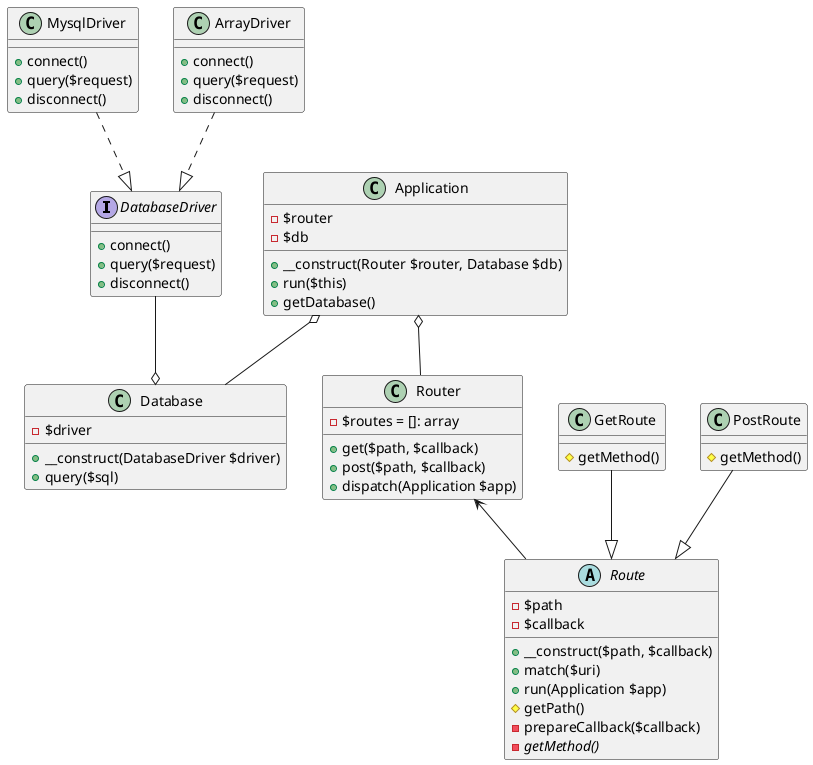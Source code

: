 @startuml

interface DatabaseDriver {
+ connect()
+ query($request)
+ disconnect()
}

abstract class Route {
- $path
- $callback
+ __construct($path, $callback)
+ match($uri)
+ run(Application $app)
# getPath()
- prepareCallback($callback)
- getMethod() {abstract}
}

class GetRoute{
# getMethod()
}

class PostRoute{
# getMethod()
}

GetRoute --|> Route
PostRoute --|> Route

class Database {
- $driver
+ __construct(DatabaseDriver $driver)
+ query($sql)
}

class MysqlDriver {
+ connect()
+ query($request)
+ disconnect()
}

class ArrayDriver {
+ connect()
+ query($request)
+ disconnect()
}

MysqlDriver ..|> DatabaseDriver
ArrayDriver ..|> DatabaseDriver

class Router {
- $routes = []: array
+ get($path, $callback)
+ post($path, $callback)
+ dispatch(Application $app)
}

class Application {
- $router
- $db
+ __construct(Router $router, Database $db)
+ run($this)
+ getDatabase()
}

Router <-- Route

Application o-- Router
Application o-- Database
DatabaseDriver --o Database

@enduml
